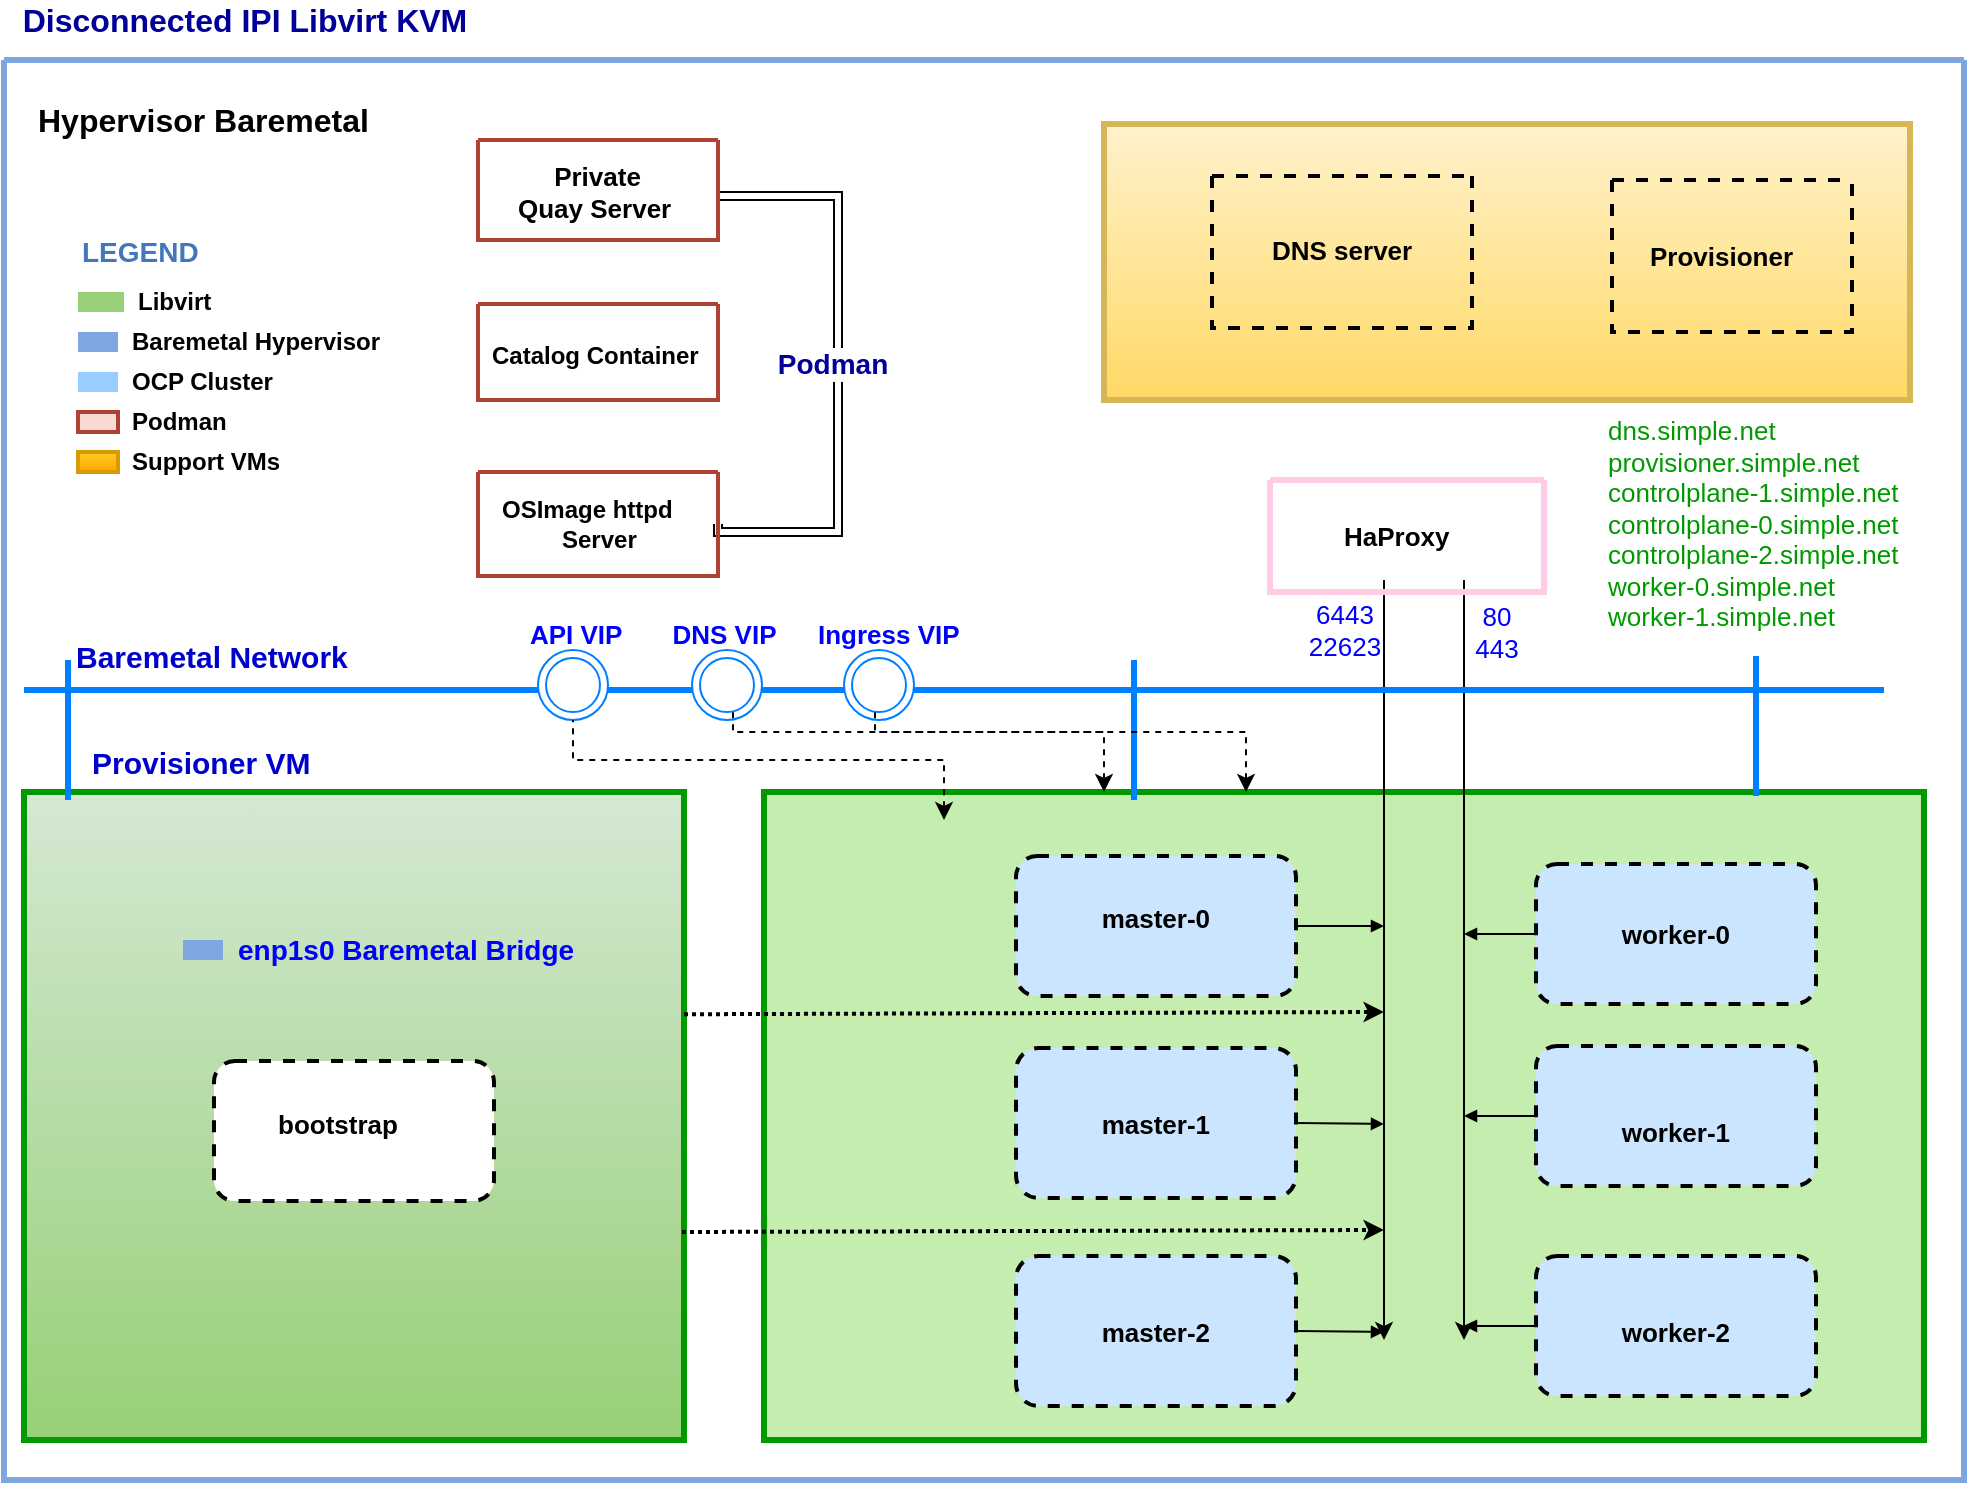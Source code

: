 <mxfile version="17.2.1" type="github">
  <diagram id="2f404044-711c-603c-8f00-f6bb4c023d3c" name="Page-1">
    <mxGraphModel dx="1422" dy="769" grid="1" gridSize="10" guides="1" tooltips="1" connect="1" arrows="1" fold="1" page="1" pageScale="1" pageWidth="1169" pageHeight="827" background="none" math="0" shadow="0">
      <root>
        <mxCell id="0" />
        <mxCell id="1" parent="0" />
        <mxCell id="63" value="&lt;span style=&quot;color: rgb(66, 119, 187); font-family: helvetica; font-size: 12px; font-style: normal; font-weight: 400; letter-spacing: normal; text-align: left; text-indent: 0px; text-transform: none; word-spacing: 0px; background-color: rgb(248, 249, 250); display: inline; float: none;&quot;&gt;Application component&lt;/span&gt;" style="swimlane;shadow=0;strokeColor=#7EA6E0;fillColor=#D4E1F5;align=right;startSize=0;collapsible=0;noLabel=1;strokeWidth=3;" parent="1" vertex="1">
          <mxGeometry x="80" y="40" width="980" height="710" as="geometry" />
        </mxCell>
        <mxCell id="102" value="&lt;font color=&quot;#000000&quot;&gt;Hypervisor Baremetal&lt;/font&gt;" style="text;html=1;align=left;verticalAlign=middle;fontColor=#4277BB;shadow=0;dashed=0;strokeColor=none;fillColor=none;labelBackgroundColor=none;fontStyle=1;fontSize=16;spacingLeft=5;" parent="63" vertex="1">
          <mxGeometry x="10" y="20" width="190" height="20" as="geometry" />
        </mxCell>
        <mxCell id="114" value="&lt;b&gt;&lt;font color=&quot;#000000&quot;&gt;Libvirt&lt;/font&gt;&lt;/b&gt;" style="rounded=0;html=1;shadow=0;labelBackgroundColor=none;strokeColor=none;strokeWidth=2;fillColor=#97D077;gradientColor=none;fontSize=12;fontColor=#4277BB;align=left;labelPosition=right;verticalLabelPosition=middle;verticalAlign=middle;spacingLeft=5;" parent="63" vertex="1">
          <mxGeometry x="37" y="116" width="23" height="10" as="geometry" />
        </mxCell>
        <mxCell id="115" value="&lt;b&gt;&lt;font color=&quot;#000000&quot;&gt;Baremetal Hypervisor&lt;/font&gt;&lt;/b&gt;" style="rounded=0;html=1;shadow=0;labelBackgroundColor=none;strokeColor=none;strokeWidth=2;fillColor=#7EA6E0;gradientColor=none;fontSize=12;fontColor=#4277BB;align=left;labelPosition=right;verticalLabelPosition=middle;verticalAlign=middle;spacingLeft=5;" parent="63" vertex="1">
          <mxGeometry x="37" y="136" width="20" height="10" as="geometry" />
        </mxCell>
        <mxCell id="117" value="LEGEND" style="text;html=1;align=left;verticalAlign=middle;fontColor=#4277BB;shadow=0;dashed=0;strokeColor=none;fillColor=none;labelBackgroundColor=none;fontStyle=1;fontSize=14;spacingLeft=0;" parent="63" vertex="1">
          <mxGeometry x="37" y="86" width="150" height="20" as="geometry" />
        </mxCell>
        <mxCell id="YF79DZ1GA7UTkaR4UJOx-259" style="edgeStyle=orthogonalEdgeStyle;rounded=0;orthogonalLoop=1;jettySize=auto;html=1;entryX=1;entryY=0.5;entryDx=0;entryDy=0;fontSize=12;fontColor=default;shape=link;" edge="1" parent="63" source="YF79DZ1GA7UTkaR4UJOx-246" target="YF79DZ1GA7UTkaR4UJOx-260">
          <mxGeometry relative="1" as="geometry">
            <Array as="points">
              <mxPoint x="417" y="68" />
              <mxPoint x="417" y="236" />
              <mxPoint x="357" y="236" />
            </Array>
          </mxGeometry>
        </mxCell>
        <mxCell id="YF79DZ1GA7UTkaR4UJOx-246" value="" style="swimlane;shadow=0;labelBackgroundColor=#007FFF;strokeColor=#ae4132;fillColor=#fad9d5;align=right;collapsible=0;startSize=0;strokeWidth=2;swimlaneFillColor=none;" vertex="1" parent="63">
          <mxGeometry x="237" y="40" width="120" height="50" as="geometry" />
        </mxCell>
        <mxCell id="YF79DZ1GA7UTkaR4UJOx-251" value="&lt;font style=&quot;font-size: 13px&quot;&gt;&lt;br&gt;&amp;nbsp; &amp;nbsp;&lt;font color=&quot;#000000&quot;&gt; &amp;nbsp;Private &lt;br&gt;Quay Server&lt;/font&gt;&lt;br&gt;&lt;br&gt;&lt;/font&gt;" style="text;html=1;align=left;verticalAlign=middle;fontColor=#4277BB;shadow=0;dashed=0;strokeColor=none;fillColor=none;labelBackgroundColor=none;fontStyle=1;fontSize=9;spacingLeft=5;" vertex="1" parent="YF79DZ1GA7UTkaR4UJOx-246">
          <mxGeometry x="13" y="16" width="90" height="20" as="geometry" />
        </mxCell>
        <mxCell id="YF79DZ1GA7UTkaR4UJOx-254" value="" style="swimlane;shadow=0;labelBackgroundColor=#007FFF;strokeColor=#ae4132;fillColor=#fad9d5;align=right;collapsible=0;startSize=0;strokeWidth=2;swimlaneFillColor=none;" vertex="1" parent="63">
          <mxGeometry x="237" y="122" width="120" height="48" as="geometry" />
        </mxCell>
        <mxCell id="YF79DZ1GA7UTkaR4UJOx-255" value="&lt;font style=&quot;font-size: 12px&quot;&gt;&lt;br&gt;&lt;font color=&quot;#000000&quot;&gt;Catalog Container&lt;br&gt;&lt;/font&gt;&lt;br&gt;&lt;/font&gt;" style="text;html=1;align=left;verticalAlign=middle;fontColor=#4277BB;shadow=0;dashed=0;strokeColor=none;fillColor=none;labelBackgroundColor=none;fontStyle=1;fontSize=9;spacingLeft=5;" vertex="1" parent="YF79DZ1GA7UTkaR4UJOx-254">
          <mxGeometry y="15" width="120" height="21" as="geometry" />
        </mxCell>
        <mxCell id="YF79DZ1GA7UTkaR4UJOx-260" value="" style="swimlane;shadow=0;labelBackgroundColor=#007FFF;strokeColor=#ae4132;fillColor=#fad9d5;align=right;collapsible=0;startSize=0;strokeWidth=2;swimlaneFillColor=none;" vertex="1" parent="63">
          <mxGeometry x="237" y="206" width="120" height="52" as="geometry" />
        </mxCell>
        <mxCell id="YF79DZ1GA7UTkaR4UJOx-261" value="&lt;font style=&quot;font-size: 12px&quot;&gt;&lt;br&gt;&lt;br&gt;&lt;font color=&quot;#000000&quot;&gt;OSImage httpd &lt;br&gt;&amp;nbsp; &amp;nbsp; &amp;nbsp; &amp;nbsp; &amp;nbsp;Server&lt;br&gt;&lt;/font&gt;&lt;br&gt;&lt;/font&gt;" style="text;html=1;align=left;verticalAlign=middle;fontColor=#4277BB;shadow=0;dashed=0;strokeColor=none;fillColor=none;labelBackgroundColor=none;fontStyle=1;fontSize=9;spacingLeft=5;" vertex="1" parent="YF79DZ1GA7UTkaR4UJOx-260">
          <mxGeometry x="5" y="8" width="120" height="21" as="geometry" />
        </mxCell>
        <mxCell id="YF79DZ1GA7UTkaR4UJOx-263" value="&lt;font style=&quot;font-size: 14px&quot; color=&quot;#000099&quot;&gt;&lt;b&gt;Podman&lt;/b&gt;&lt;/font&gt;" style="text;html=1;resizable=0;autosize=1;align=center;verticalAlign=middle;points=[];fillColor=none;strokeColor=none;rounded=0;labelBackgroundColor=default;fontSize=12;fontColor=default;" vertex="1" parent="63">
          <mxGeometry x="379" y="142" width="70" height="20" as="geometry" />
        </mxCell>
        <mxCell id="YF79DZ1GA7UTkaR4UJOx-292" value="" style="rounded=0;whiteSpace=wrap;html=1;labelBackgroundColor=default;fontSize=17;fontColor=#000099;fillColor=#C4EDAF;gradientColor=none;strokeWidth=3;strokeColor=#009900;" vertex="1" parent="63">
          <mxGeometry x="380" y="366" width="580" height="324" as="geometry" />
        </mxCell>
        <mxCell id="YF79DZ1GA7UTkaR4UJOx-294" value="" style="rounded=1;whiteSpace=wrap;html=1;labelBackgroundColor=default;fontSize=17;fontColor=#000099;strokeWidth=2;fillColor=#CCE5FF;gradientColor=none;dashed=1;" vertex="1" parent="63">
          <mxGeometry x="506" y="398" width="140" height="70" as="geometry" />
        </mxCell>
        <mxCell id="YF79DZ1GA7UTkaR4UJOx-270" value="&lt;span style=&quot;font-size: 13px&quot;&gt;&lt;font color=&quot;#000000&quot;&gt;&amp;nbsp; &amp;nbsp;master-0&lt;/font&gt;&lt;/span&gt;" style="text;html=1;align=left;verticalAlign=middle;fontColor=#4277BB;shadow=0;dashed=0;strokeColor=none;fillColor=none;labelBackgroundColor=none;fontStyle=1;fontSize=9;spacingLeft=5;" vertex="1" parent="63">
          <mxGeometry x="531" y="418" width="90" height="22" as="geometry" />
        </mxCell>
        <mxCell id="YF79DZ1GA7UTkaR4UJOx-295" value="" style="rounded=1;whiteSpace=wrap;html=1;labelBackgroundColor=default;fontSize=17;fontColor=#000099;strokeWidth=2;fillColor=#CCE5FF;gradientColor=none;dashed=1;" vertex="1" parent="63">
          <mxGeometry x="506" y="598" width="140" height="75" as="geometry" />
        </mxCell>
        <mxCell id="YF79DZ1GA7UTkaR4UJOx-296" value="&lt;span style=&quot;font-size: 13px&quot;&gt;&lt;font color=&quot;#000000&quot;&gt;&amp;nbsp; &amp;nbsp;master-2&lt;/font&gt;&lt;/span&gt;" style="text;html=1;align=left;verticalAlign=middle;fontColor=#4277BB;shadow=0;dashed=0;strokeColor=none;fillColor=none;labelBackgroundColor=none;fontStyle=1;fontSize=9;spacingLeft=5;" vertex="1" parent="63">
          <mxGeometry x="531" y="624.5" width="90" height="22" as="geometry" />
        </mxCell>
        <mxCell id="YF79DZ1GA7UTkaR4UJOx-297" style="edgeStyle=orthogonalEdgeStyle;rounded=0;orthogonalLoop=1;jettySize=auto;html=1;exitX=0.5;exitY=1;exitDx=0;exitDy=0;fontSize=17;fontColor=#000099;" edge="1" parent="63" source="YF79DZ1GA7UTkaR4UJOx-296" target="YF79DZ1GA7UTkaR4UJOx-296">
          <mxGeometry relative="1" as="geometry" />
        </mxCell>
        <mxCell id="YF79DZ1GA7UTkaR4UJOx-298" value="" style="rounded=1;whiteSpace=wrap;html=1;labelBackgroundColor=default;fontSize=17;fontColor=#000099;strokeWidth=2;fillColor=#CCE5FF;gradientColor=none;dashed=1;" vertex="1" parent="63">
          <mxGeometry x="506" y="494" width="140" height="75" as="geometry" />
        </mxCell>
        <mxCell id="YF79DZ1GA7UTkaR4UJOx-299" value="&lt;span style=&quot;font-size: 13px&quot;&gt;&lt;font color=&quot;#000000&quot;&gt;&amp;nbsp; &amp;nbsp;master-1&lt;/font&gt;&lt;/span&gt;" style="text;html=1;align=left;verticalAlign=middle;fontColor=#4277BB;shadow=0;dashed=0;strokeColor=none;fillColor=none;labelBackgroundColor=none;fontStyle=1;fontSize=9;spacingLeft=5;" vertex="1" parent="63">
          <mxGeometry x="531" y="520.5" width="90" height="22" as="geometry" />
        </mxCell>
        <mxCell id="YF79DZ1GA7UTkaR4UJOx-300" value="" style="rounded=1;whiteSpace=wrap;html=1;labelBackgroundColor=default;fontSize=17;fontColor=#000099;strokeWidth=2;fillColor=#CCE5FF;gradientColor=none;dashed=1;" vertex="1" parent="63">
          <mxGeometry x="766" y="402" width="140" height="70" as="geometry" />
        </mxCell>
        <mxCell id="YF79DZ1GA7UTkaR4UJOx-301" value="&lt;span style=&quot;font-size: 13px&quot;&gt;&lt;font color=&quot;#000000&quot;&gt;&amp;nbsp; &amp;nbsp;worker-0&lt;/font&gt;&lt;/span&gt;" style="text;html=1;align=left;verticalAlign=middle;fontColor=#4277BB;shadow=0;dashed=0;strokeColor=none;fillColor=none;labelBackgroundColor=none;fontStyle=1;fontSize=9;spacingLeft=5;" vertex="1" parent="63">
          <mxGeometry x="791" y="426" width="90" height="22" as="geometry" />
        </mxCell>
        <mxCell id="YF79DZ1GA7UTkaR4UJOx-302" value="" style="rounded=1;whiteSpace=wrap;html=1;labelBackgroundColor=default;fontSize=17;fontColor=#000099;strokeWidth=2;fillColor=#CCE5FF;gradientColor=none;dashed=1;" vertex="1" parent="63">
          <mxGeometry x="766" y="493" width="140" height="70" as="geometry" />
        </mxCell>
        <mxCell id="YF79DZ1GA7UTkaR4UJOx-303" value="&lt;span style=&quot;color: rgb(0 , 0 , 0) ; font-size: 13px&quot;&gt;&amp;nbsp; &amp;nbsp;worker-1&lt;/span&gt;" style="text;html=1;align=left;verticalAlign=middle;fontColor=#4277BB;shadow=0;dashed=0;strokeColor=none;fillColor=none;labelBackgroundColor=none;fontStyle=1;fontSize=9;spacingLeft=5;" vertex="1" parent="63">
          <mxGeometry x="791" y="524.5" width="90" height="22" as="geometry" />
        </mxCell>
        <mxCell id="YF79DZ1GA7UTkaR4UJOx-304" value="" style="rounded=1;whiteSpace=wrap;html=1;labelBackgroundColor=default;fontSize=17;fontColor=#000099;strokeWidth=2;fillColor=#CCE5FF;gradientColor=none;dashed=1;" vertex="1" parent="63">
          <mxGeometry x="766" y="598" width="140" height="70" as="geometry" />
        </mxCell>
        <mxCell id="YF79DZ1GA7UTkaR4UJOx-305" value="&lt;span style=&quot;color: rgb(0 , 0 , 0) ; font-size: 13px&quot;&gt;&amp;nbsp; &amp;nbsp;worker-2&lt;/span&gt;" style="text;html=1;align=left;verticalAlign=middle;fontColor=#4277BB;shadow=0;dashed=0;strokeColor=none;fillColor=none;labelBackgroundColor=none;fontStyle=1;fontSize=9;spacingLeft=5;" vertex="1" parent="63">
          <mxGeometry x="791" y="624.5" width="90" height="22" as="geometry" />
        </mxCell>
        <mxCell id="YF79DZ1GA7UTkaR4UJOx-310" value="&lt;font&gt;&lt;font style=&quot;font-size: 15px&quot; color=&quot;#0000cc&quot;&gt;Provisioner VM&lt;/font&gt;&lt;br&gt;&lt;/font&gt;" style="text;html=1;align=left;verticalAlign=middle;fontColor=#4277BB;shadow=0;dashed=0;strokeColor=none;fillColor=none;labelBackgroundColor=none;fontStyle=1;fontSize=9;spacingLeft=5;" vertex="1" parent="63">
          <mxGeometry x="37" y="342" width="123" height="18" as="geometry" />
        </mxCell>
        <mxCell id="YF79DZ1GA7UTkaR4UJOx-314" value="" style="endArrow=classic;html=1;rounded=0;fontSize=17;fontColor=#000000;" edge="1" parent="63">
          <mxGeometry relative="1" as="geometry">
            <mxPoint x="690" y="260" as="sourcePoint" />
            <mxPoint x="690" y="640" as="targetPoint" />
            <Array as="points" />
          </mxGeometry>
        </mxCell>
        <mxCell id="YF79DZ1GA7UTkaR4UJOx-315" value="" style="edgeLabel;resizable=0;html=1;align=center;verticalAlign=middle;dashed=1;labelBackgroundColor=default;fontSize=17;fontColor=#000000;strokeColor=#000000;strokeWidth=2;fillColor=#FFFFFF;gradientColor=none;" connectable="0" vertex="1" parent="YF79DZ1GA7UTkaR4UJOx-314">
          <mxGeometry relative="1" as="geometry">
            <mxPoint x="22" y="84" as="offset" />
          </mxGeometry>
        </mxCell>
        <mxCell id="YF79DZ1GA7UTkaR4UJOx-376" value="" style="edgeLabel;resizable=0;html=1;align=center;verticalAlign=middle;dashed=1;labelBackgroundColor=default;fontSize=17;fontColor=#000000;strokeColor=#000000;strokeWidth=2;fillColor=#FFFFFF;gradientColor=none;" connectable="0" vertex="1" parent="YF79DZ1GA7UTkaR4UJOx-314">
          <mxGeometry relative="1" as="geometry">
            <mxPoint x="-133" y="174" as="offset" />
          </mxGeometry>
        </mxCell>
        <mxCell id="YF79DZ1GA7UTkaR4UJOx-356" value="" style="endArrow=classic;html=1;rounded=0;fontSize=17;fontColor=#000000;" edge="1" parent="63">
          <mxGeometry relative="1" as="geometry">
            <mxPoint x="730" y="260" as="sourcePoint" />
            <mxPoint x="730" y="640" as="targetPoint" />
          </mxGeometry>
        </mxCell>
        <mxCell id="YF79DZ1GA7UTkaR4UJOx-357" value="" style="edgeLabel;resizable=0;html=1;align=center;verticalAlign=middle;dashed=1;labelBackgroundColor=default;fontSize=17;fontColor=#000000;strokeColor=#000000;strokeWidth=2;fillColor=#FFFFFF;gradientColor=none;" connectable="0" vertex="1" parent="YF79DZ1GA7UTkaR4UJOx-356">
          <mxGeometry relative="1" as="geometry">
            <mxPoint x="22" y="84" as="offset" />
          </mxGeometry>
        </mxCell>
        <mxCell id="YF79DZ1GA7UTkaR4UJOx-374" value="" style="swimlane;shadow=0;labelBackgroundColor=#007FFF;strokeColor=#FFCCE6;fillColor=#e51400;fontColor=#ffffff;align=right;collapsible=0;startSize=0;strokeWidth=3;swimlaneFillColor=none;" vertex="1" parent="63">
          <mxGeometry x="633" y="210" width="137" height="56" as="geometry" />
        </mxCell>
        <mxCell id="YF79DZ1GA7UTkaR4UJOx-375" value="&lt;font style=&quot;font-size: 13px&quot; color=&quot;#000000&quot;&gt;HaProxy&lt;/font&gt;" style="text;html=1;align=left;verticalAlign=middle;fontColor=#4277BB;shadow=0;dashed=0;strokeColor=none;fillColor=none;labelBackgroundColor=none;fontStyle=1;fontSize=9;spacingLeft=5;" vertex="1" parent="YF79DZ1GA7UTkaR4UJOx-374">
          <mxGeometry x="30" y="17" width="90" height="22" as="geometry" />
        </mxCell>
        <mxCell id="YF79DZ1GA7UTkaR4UJOx-383" value="&lt;b&gt;&lt;font color=&quot;#000000&quot;&gt;OCP Cluster&lt;/font&gt;&lt;/b&gt;" style="rounded=0;html=1;shadow=0;labelBackgroundColor=none;strokeColor=none;strokeWidth=2;fillColor=#99CCFF;gradientColor=none;fontSize=12;fontColor=#4277BB;align=left;labelPosition=right;verticalLabelPosition=middle;verticalAlign=middle;spacingLeft=5;" vertex="1" parent="63">
          <mxGeometry x="37" y="156" width="20" height="10" as="geometry" />
        </mxCell>
        <mxCell id="YF79DZ1GA7UTkaR4UJOx-394" value="&lt;b&gt;Podman&lt;/b&gt;" style="rounded=0;html=1;shadow=0;labelBackgroundColor=none;strokeColor=#ae4132;strokeWidth=2;fillColor=#fad9d5;fontSize=12;align=left;labelPosition=right;verticalLabelPosition=middle;verticalAlign=middle;spacingLeft=5;" vertex="1" parent="63">
          <mxGeometry x="37" y="176" width="20" height="10" as="geometry" />
        </mxCell>
        <mxCell id="YF79DZ1GA7UTkaR4UJOx-411" value="" style="rounded=0;whiteSpace=wrap;html=1;labelBackgroundColor=default;fontSize=17;strokeColor=#009900;strokeWidth=3;fillColor=#d5e8d4;gradientColor=#97d077;" vertex="1" parent="63">
          <mxGeometry x="10" y="366" width="330" height="324" as="geometry" />
        </mxCell>
        <mxCell id="YF79DZ1GA7UTkaR4UJOx-413" value="&lt;b&gt;&lt;font color=&quot;#0000ff&quot; style=&quot;font-size: 14px&quot;&gt;enp1s0 Baremetal Bridge&lt;/font&gt;&lt;/b&gt;" style="rounded=0;html=1;shadow=0;labelBackgroundColor=none;strokeColor=none;strokeWidth=2;fillColor=#7EA6E0;gradientColor=none;fontSize=12;fontColor=#4277BB;align=left;labelPosition=right;verticalLabelPosition=middle;verticalAlign=middle;spacingLeft=5;" vertex="1" parent="63">
          <mxGeometry x="89.5" y="440" width="20" height="10" as="geometry" />
        </mxCell>
        <mxCell id="YF79DZ1GA7UTkaR4UJOx-307" value="" style="rounded=1;whiteSpace=wrap;html=1;labelBackgroundColor=default;fontSize=17;fontColor=#000099;strokeWidth=2;fillColor=#FFFFFF;gradientColor=none;dashed=1;" vertex="1" parent="63">
          <mxGeometry x="105" y="500.5" width="140" height="70" as="geometry" />
        </mxCell>
        <mxCell id="YF79DZ1GA7UTkaR4UJOx-420" value="&lt;span style=&quot;font-size: 13px&quot;&gt;&lt;font color=&quot;#000000&quot;&gt;bootstrap&lt;/font&gt;&lt;/span&gt;" style="text;html=1;align=left;verticalAlign=middle;fontColor=#4277BB;shadow=0;dashed=0;strokeColor=none;fillColor=none;labelBackgroundColor=none;fontStyle=1;fontSize=9;spacingLeft=5;" vertex="1" parent="63">
          <mxGeometry x="130" y="520.5" width="90" height="22" as="geometry" />
        </mxCell>
        <mxCell id="YF79DZ1GA7UTkaR4UJOx-430" style="edgeStyle=none;rounded=0;orthogonalLoop=1;jettySize=auto;html=1;exitX=1;exitY=0.343;exitDx=0;exitDy=0;fontSize=15;fontColor=#0000CC;endSize=4;strokeWidth=2;exitPerimeter=0;dashed=1;dashPattern=1 1;" edge="1" parent="63" source="YF79DZ1GA7UTkaR4UJOx-411">
          <mxGeometry relative="1" as="geometry">
            <mxPoint x="690" y="476" as="targetPoint" />
            <mxPoint x="389.998" y="478.912" as="sourcePoint" />
          </mxGeometry>
        </mxCell>
        <mxCell id="YF79DZ1GA7UTkaR4UJOx-433" value="&lt;b&gt;Support VMs&lt;/b&gt;" style="rounded=0;html=1;shadow=0;labelBackgroundColor=none;strokeColor=#d79b00;strokeWidth=2;fillColor=#ffcd28;fontSize=12;align=left;labelPosition=right;verticalLabelPosition=middle;verticalAlign=middle;spacingLeft=5;gradientColor=#ffa500;" vertex="1" parent="63">
          <mxGeometry x="37" y="196" width="20" height="10" as="geometry" />
        </mxCell>
        <mxCell id="YF79DZ1GA7UTkaR4UJOx-435" value="" style="rounded=0;whiteSpace=wrap;html=1;labelBackgroundColor=default;fontSize=17;fillColor=#fff2cc;gradientColor=#ffd966;strokeWidth=3;strokeColor=#d6b656;" vertex="1" parent="63">
          <mxGeometry x="550" y="32" width="403" height="138" as="geometry" />
        </mxCell>
        <mxCell id="YF79DZ1GA7UTkaR4UJOx-245" value="" style="swimlane;shadow=0;labelBackgroundColor=#007FFF;strokeColor=#000000;fillColor=#e51400;fontColor=#ffffff;align=right;collapsible=0;startSize=0;strokeWidth=2;swimlaneFillColor=none;dashed=1;" vertex="1" parent="63">
          <mxGeometry x="804" y="60" width="120" height="76" as="geometry" />
        </mxCell>
        <mxCell id="YF79DZ1GA7UTkaR4UJOx-437" value="&lt;span style=&quot;font-size: 13px&quot;&gt;&lt;font color=&quot;#000000&quot;&gt;Provisioner&lt;/font&gt;&lt;/span&gt;" style="text;html=1;align=left;verticalAlign=middle;fontColor=#4277BB;shadow=0;dashed=0;strokeColor=none;fillColor=none;labelBackgroundColor=none;fontStyle=1;fontSize=9;spacingLeft=5;" vertex="1" parent="YF79DZ1GA7UTkaR4UJOx-245">
          <mxGeometry x="12" y="27" width="90" height="22" as="geometry" />
        </mxCell>
        <mxCell id="162" value="" style="swimlane;shadow=0;labelBackgroundColor=#007FFF;strokeColor=#000000;fillColor=#e51400;align=right;collapsible=0;startSize=0;strokeWidth=2;swimlaneFillColor=none;fontColor=#ffffff;dashed=1;" parent="63" vertex="1">
          <mxGeometry x="604" y="58" width="130" height="76" as="geometry" />
        </mxCell>
        <mxCell id="YF79DZ1GA7UTkaR4UJOx-438" value="&lt;span style=&quot;font-size: 13px&quot;&gt;&lt;font color=&quot;#000000&quot;&gt;DNS server&lt;/font&gt;&lt;/span&gt;" style="text;html=1;align=left;verticalAlign=middle;fontColor=#4277BB;shadow=0;dashed=0;strokeColor=none;fillColor=none;labelBackgroundColor=none;fontStyle=1;fontSize=9;spacingLeft=5;" vertex="1" parent="162">
          <mxGeometry x="23" y="26" width="90" height="22" as="geometry" />
        </mxCell>
        <mxCell id="YF79DZ1GA7UTkaR4UJOx-441" value="&lt;div style=&quot;font-size: 13px&quot;&gt;&lt;font style=&quot;font-weight: normal ; font-size: 13px&quot; color=&quot;#009900&quot;&gt;dns.simple.net&lt;/font&gt;&lt;/div&gt;&lt;div style=&quot;font-size: 13px&quot;&gt;&lt;font style=&quot;font-weight: normal ; font-size: 13px&quot; color=&quot;#009900&quot;&gt;provisioner.simple.net&lt;/font&gt;&lt;/div&gt;&lt;div style=&quot;font-size: 13px&quot;&gt;&lt;font style=&quot;font-weight: normal ; font-size: 13px&quot; color=&quot;#009900&quot;&gt;controlplane-1.simple.net&lt;/font&gt;&lt;/div&gt;&lt;div style=&quot;font-size: 13px&quot;&gt;&lt;font style=&quot;font-weight: normal ; font-size: 13px&quot; color=&quot;#009900&quot;&gt;controlplane-0.simple.net&lt;/font&gt;&lt;/div&gt;&lt;div style=&quot;font-size: 13px&quot;&gt;&lt;font style=&quot;font-weight: normal ; font-size: 13px&quot; color=&quot;#009900&quot;&gt;controlplane-2.simple.net&lt;/font&gt;&lt;/div&gt;&lt;div style=&quot;font-size: 13px&quot;&gt;&lt;font style=&quot;font-weight: normal ; font-size: 13px&quot; color=&quot;#009900&quot;&gt;worker-0.simple.net&lt;/font&gt;&lt;/div&gt;&lt;div style=&quot;font-size: 13px&quot;&gt;&lt;font style=&quot;font-weight: normal ; font-size: 13px&quot; color=&quot;#009900&quot;&gt;worker-1.simple.net&lt;/font&gt;&lt;/div&gt;" style="text;html=1;align=left;verticalAlign=middle;fontColor=#4277BB;shadow=0;dashed=0;strokeColor=none;fillColor=none;labelBackgroundColor=none;fontStyle=1;fontSize=9;spacingLeft=5;" vertex="1" parent="63">
          <mxGeometry x="794.5" y="180" width="163" height="104" as="geometry" />
        </mxCell>
        <mxCell id="YF79DZ1GA7UTkaR4UJOx-444" value="" style="line;strokeWidth=3;html=1;perimeter=backbonePerimeter;points=[];outlineConnect=0;labelBackgroundColor=#FFFFFF;fontSize=13;fontColor=#009900;fillColor=#97D077;gradientColor=none;strokeColor=#007FFF;" vertex="1" parent="63">
          <mxGeometry x="10" y="300" width="930" height="30" as="geometry" />
        </mxCell>
        <mxCell id="YF79DZ1GA7UTkaR4UJOx-445" value="&lt;font&gt;&lt;font style=&quot;font-size: 15px&quot; color=&quot;#0000cc&quot;&gt;Baremetal Network&lt;/font&gt;&lt;br&gt;&lt;/font&gt;" style="text;html=1;align=left;verticalAlign=middle;fontColor=#4277BB;shadow=0;dashed=0;strokeColor=none;fillColor=none;labelBackgroundColor=none;fontStyle=1;fontSize=9;spacingLeft=5;" vertex="1" parent="63">
          <mxGeometry x="29" y="280" width="141" height="36" as="geometry" />
        </mxCell>
        <mxCell id="YF79DZ1GA7UTkaR4UJOx-446" value="" style="line;strokeWidth=3;direction=south;html=1;perimeter=backbonePerimeter;points=[];outlineConnect=0;labelBackgroundColor=#FFFFFF;fontSize=13;fontColor=#009900;fillColor=#97D077;gradientColor=none;strokeColor=#007FFF;" vertex="1" parent="63">
          <mxGeometry x="27" y="300" width="10" height="70" as="geometry" />
        </mxCell>
        <mxCell id="YF79DZ1GA7UTkaR4UJOx-447" value="" style="line;strokeWidth=3;direction=south;html=1;perimeter=backbonePerimeter;points=[];outlineConnect=0;labelBackgroundColor=#FFFFFF;fontSize=13;fontColor=#009900;fillColor=#97D077;gradientColor=none;strokeColor=#007FFF;" vertex="1" parent="63">
          <mxGeometry x="560" y="300" width="10" height="70" as="geometry" />
        </mxCell>
        <mxCell id="YF79DZ1GA7UTkaR4UJOx-448" value="" style="line;strokeWidth=3;direction=south;html=1;perimeter=backbonePerimeter;points=[];outlineConnect=0;labelBackgroundColor=#FFFFFF;fontSize=13;fontColor=#009900;fillColor=#97D077;gradientColor=none;strokeColor=#007FFF;" vertex="1" parent="63">
          <mxGeometry x="871" y="298" width="10" height="70" as="geometry" />
        </mxCell>
        <mxCell id="YF79DZ1GA7UTkaR4UJOx-449" value="" style="ellipse;shape=doubleEllipse;whiteSpace=wrap;html=1;aspect=fixed;labelBackgroundColor=#FFFFFF;fontSize=13;fontColor=#009900;strokeColor=#007FFF;strokeWidth=1;fillColor=#FFFFFF;gradientColor=none;" vertex="1" parent="63">
          <mxGeometry x="267" y="295" width="35" height="35" as="geometry" />
        </mxCell>
        <mxCell id="YF79DZ1GA7UTkaR4UJOx-450" value="" style="ellipse;shape=doubleEllipse;whiteSpace=wrap;html=1;aspect=fixed;labelBackgroundColor=#FFFFFF;fontSize=13;fontColor=#009900;strokeColor=#007FFF;strokeWidth=1;fillColor=#FFFFFF;gradientColor=none;" vertex="1" parent="63">
          <mxGeometry x="344" y="295" width="35" height="35" as="geometry" />
        </mxCell>
        <mxCell id="YF79DZ1GA7UTkaR4UJOx-451" value="" style="ellipse;shape=doubleEllipse;whiteSpace=wrap;html=1;aspect=fixed;labelBackgroundColor=#FFFFFF;fontSize=13;fontColor=#009900;strokeColor=#007FFF;strokeWidth=1;fillColor=#FFFFFF;gradientColor=none;" vertex="1" parent="63">
          <mxGeometry x="420" y="295" width="35" height="35" as="geometry" />
        </mxCell>
        <mxCell id="YF79DZ1GA7UTkaR4UJOx-455" value="" style="edgeStyle=elbowEdgeStyle;rounded=0;elbow=vertical;html=1;labelBackgroundColor=#ffffff;startArrow=classic;startFill=1;startSize=6;endArrow=none;endFill=0;endSize=6;jettySize=auto;orthogonalLoop=1;strokeWidth=1;fontSize=14;fontColor=#009900;entryX=0.5;entryY=1;entryDx=0;entryDy=0;dashed=1;" edge="1" parent="63">
          <mxGeometry width="60" height="60" relative="1" as="geometry">
            <mxPoint x="550" y="366" as="sourcePoint" />
            <mxPoint x="364.5" y="326" as="targetPoint" />
            <Array as="points">
              <mxPoint x="490" y="336" />
            </Array>
          </mxGeometry>
        </mxCell>
        <mxCell id="YF79DZ1GA7UTkaR4UJOx-457" value="" style="edgeStyle=elbowEdgeStyle;rounded=0;elbow=vertical;html=1;labelBackgroundColor=#ffffff;startArrow=classic;startFill=1;startSize=6;endArrow=none;endFill=0;endSize=6;jettySize=auto;orthogonalLoop=1;strokeWidth=1;fontSize=14;fontColor=#009900;entryX=0.5;entryY=1;entryDx=0;entryDy=0;dashed=1;" edge="1" parent="63">
          <mxGeometry width="60" height="60" relative="1" as="geometry">
            <mxPoint x="621" y="366" as="sourcePoint" />
            <mxPoint x="435.5" y="326" as="targetPoint" />
            <Array as="points">
              <mxPoint x="561" y="336" />
            </Array>
          </mxGeometry>
        </mxCell>
        <mxCell id="YF79DZ1GA7UTkaR4UJOx-458" value="&lt;span style=&quot;font-size: 13px&quot;&gt;&lt;font color=&quot;#0000ff&quot;&gt;&amp;nbsp; &amp;nbsp; API VIP&lt;/font&gt;&lt;/span&gt;" style="text;html=1;align=left;verticalAlign=middle;fontColor=#4277BB;shadow=0;dashed=0;strokeColor=none;fillColor=none;labelBackgroundColor=none;fontStyle=1;fontSize=9;spacingLeft=5;" vertex="1" parent="63">
          <mxGeometry x="242" y="276" width="90" height="22" as="geometry" />
        </mxCell>
        <mxCell id="YF79DZ1GA7UTkaR4UJOx-459" value="&lt;span style=&quot;font-size: 13px&quot;&gt;&lt;font color=&quot;#0000ff&quot;&gt;&amp;nbsp; DNS VIP&lt;/font&gt;&lt;/span&gt;" style="text;html=1;align=left;verticalAlign=middle;fontColor=#4277BB;shadow=0;dashed=0;strokeColor=none;fillColor=none;labelBackgroundColor=none;fontStyle=1;fontSize=9;spacingLeft=5;" vertex="1" parent="63">
          <mxGeometry x="320" y="276" width="90" height="22" as="geometry" />
        </mxCell>
        <mxCell id="YF79DZ1GA7UTkaR4UJOx-460" value="&lt;span style=&quot;font-size: 13px&quot;&gt;&lt;font color=&quot;#0000ff&quot;&gt;Ingress VIP&lt;/font&gt;&lt;/span&gt;" style="text;html=1;align=left;verticalAlign=middle;fontColor=#4277BB;shadow=0;dashed=0;strokeColor=none;fillColor=none;labelBackgroundColor=none;fontStyle=1;fontSize=9;spacingLeft=5;" vertex="1" parent="63">
          <mxGeometry x="400" y="276" width="90" height="22" as="geometry" />
        </mxCell>
        <mxCell id="YF79DZ1GA7UTkaR4UJOx-463" value="6443&lt;br&gt;22623" style="text;html=1;resizable=0;autosize=1;align=center;verticalAlign=middle;points=[];fillColor=none;strokeColor=none;rounded=0;labelBackgroundColor=#FFFFFF;fontSize=13;fontColor=#0000FF;" vertex="1" parent="63">
          <mxGeometry x="645" y="265" width="50" height="40" as="geometry" />
        </mxCell>
        <mxCell id="YF79DZ1GA7UTkaR4UJOx-464" value="80&lt;br&gt;443" style="text;html=1;resizable=0;autosize=1;align=center;verticalAlign=middle;points=[];fillColor=none;strokeColor=none;rounded=0;labelBackgroundColor=#FFFFFF;fontSize=13;fontColor=#0000FF;" vertex="1" parent="63">
          <mxGeometry x="726" y="266" width="40" height="40" as="geometry" />
        </mxCell>
        <mxCell id="YF79DZ1GA7UTkaR4UJOx-288" value="&lt;font color=&quot;#000099&quot; size=&quot;1&quot;&gt;&lt;b style=&quot;font-size: 16px&quot;&gt;Disconnected IPI Libvirt KVM&lt;/b&gt;&lt;/font&gt;" style="text;html=1;resizable=0;autosize=1;align=center;verticalAlign=middle;points=[];fillColor=none;strokeColor=none;rounded=0;labelBackgroundColor=default;fontSize=12;fontColor=default;" vertex="1" parent="1">
          <mxGeometry x="80" y="10" width="240" height="20" as="geometry" />
        </mxCell>
        <mxCell id="YF79DZ1GA7UTkaR4UJOx-426" style="edgeStyle=none;rounded=0;orthogonalLoop=1;jettySize=auto;html=1;fontSize=15;fontColor=#0000CC;endSize=4;strokeWidth=2;exitX=0.997;exitY=0.679;exitDx=0;exitDy=0;exitPerimeter=0;dashed=1;dashPattern=1 1;" edge="1" parent="1" source="YF79DZ1GA7UTkaR4UJOx-411">
          <mxGeometry relative="1" as="geometry">
            <mxPoint x="770" y="625" as="targetPoint" />
            <mxPoint x="420" y="620" as="sourcePoint" />
          </mxGeometry>
        </mxCell>
        <mxCell id="YF79DZ1GA7UTkaR4UJOx-453" value="" style="edgeStyle=elbowEdgeStyle;rounded=0;elbow=vertical;html=1;labelBackgroundColor=#ffffff;startArrow=classic;startFill=1;startSize=6;endArrow=none;endFill=0;endSize=6;jettySize=auto;orthogonalLoop=1;strokeWidth=1;fontSize=14;fontColor=#009900;entryX=0.5;entryY=1;entryDx=0;entryDy=0;dashed=1;" edge="1" parent="1" target="YF79DZ1GA7UTkaR4UJOx-449">
          <mxGeometry width="60" height="60" relative="1" as="geometry">
            <mxPoint x="550" y="420" as="sourcePoint" />
            <mxPoint x="610" y="370" as="targetPoint" />
            <Array as="points">
              <mxPoint x="490" y="390" />
            </Array>
          </mxGeometry>
        </mxCell>
        <mxCell id="YF79DZ1GA7UTkaR4UJOx-468" style="edgeStyle=none;rounded=0;orthogonalLoop=1;jettySize=auto;html=1;exitX=1;exitY=0.5;exitDx=0;exitDy=0;fontSize=13;fontColor=#0000FF;startArrow=none;startFill=0;endArrow=block;endFill=1;endSize=4;strokeWidth=1;" edge="1" parent="1" source="YF79DZ1GA7UTkaR4UJOx-294">
          <mxGeometry relative="1" as="geometry">
            <mxPoint x="770" y="473" as="targetPoint" />
          </mxGeometry>
        </mxCell>
        <mxCell id="YF79DZ1GA7UTkaR4UJOx-469" style="edgeStyle=none;rounded=0;orthogonalLoop=1;jettySize=auto;html=1;exitX=1;exitY=0.5;exitDx=0;exitDy=0;fontSize=13;fontColor=#0000FF;startArrow=none;startFill=0;endArrow=block;endFill=1;endSize=4;strokeWidth=1;" edge="1" parent="1" source="YF79DZ1GA7UTkaR4UJOx-298">
          <mxGeometry relative="1" as="geometry">
            <mxPoint x="770" y="572" as="targetPoint" />
          </mxGeometry>
        </mxCell>
        <mxCell id="YF79DZ1GA7UTkaR4UJOx-470" style="edgeStyle=none;rounded=0;orthogonalLoop=1;jettySize=auto;html=1;exitX=1;exitY=0.5;exitDx=0;exitDy=0;fontSize=13;fontColor=#0000FF;startArrow=none;startFill=0;endArrow=block;endFill=1;endSize=4;strokeWidth=1;" edge="1" parent="1" source="YF79DZ1GA7UTkaR4UJOx-295">
          <mxGeometry relative="1" as="geometry">
            <mxPoint x="770" y="676" as="targetPoint" />
          </mxGeometry>
        </mxCell>
        <mxCell id="YF79DZ1GA7UTkaR4UJOx-472" style="edgeStyle=none;rounded=0;orthogonalLoop=1;jettySize=auto;html=1;exitX=0;exitY=0.5;exitDx=0;exitDy=0;fontSize=13;fontColor=#0000FF;startArrow=none;startFill=0;endArrow=block;endFill=1;endSize=4;strokeWidth=1;" edge="1" parent="1" source="YF79DZ1GA7UTkaR4UJOx-300">
          <mxGeometry relative="1" as="geometry">
            <mxPoint x="810" y="477" as="targetPoint" />
          </mxGeometry>
        </mxCell>
        <mxCell id="YF79DZ1GA7UTkaR4UJOx-473" style="edgeStyle=none;rounded=0;orthogonalLoop=1;jettySize=auto;html=1;exitX=0;exitY=0.5;exitDx=0;exitDy=0;fontSize=13;fontColor=#0000FF;startArrow=none;startFill=0;endArrow=block;endFill=1;endSize=4;strokeWidth=1;" edge="1" parent="1" source="YF79DZ1GA7UTkaR4UJOx-302">
          <mxGeometry relative="1" as="geometry">
            <mxPoint x="810" y="568" as="targetPoint" />
          </mxGeometry>
        </mxCell>
        <mxCell id="YF79DZ1GA7UTkaR4UJOx-474" style="edgeStyle=none;rounded=0;orthogonalLoop=1;jettySize=auto;html=1;exitX=0;exitY=0.5;exitDx=0;exitDy=0;fontSize=13;fontColor=#0000FF;startArrow=none;startFill=0;endArrow=block;endFill=1;endSize=4;strokeWidth=1;" edge="1" parent="1" source="YF79DZ1GA7UTkaR4UJOx-304">
          <mxGeometry relative="1" as="geometry">
            <mxPoint x="810" y="673" as="targetPoint" />
          </mxGeometry>
        </mxCell>
      </root>
    </mxGraphModel>
  </diagram>
</mxfile>
